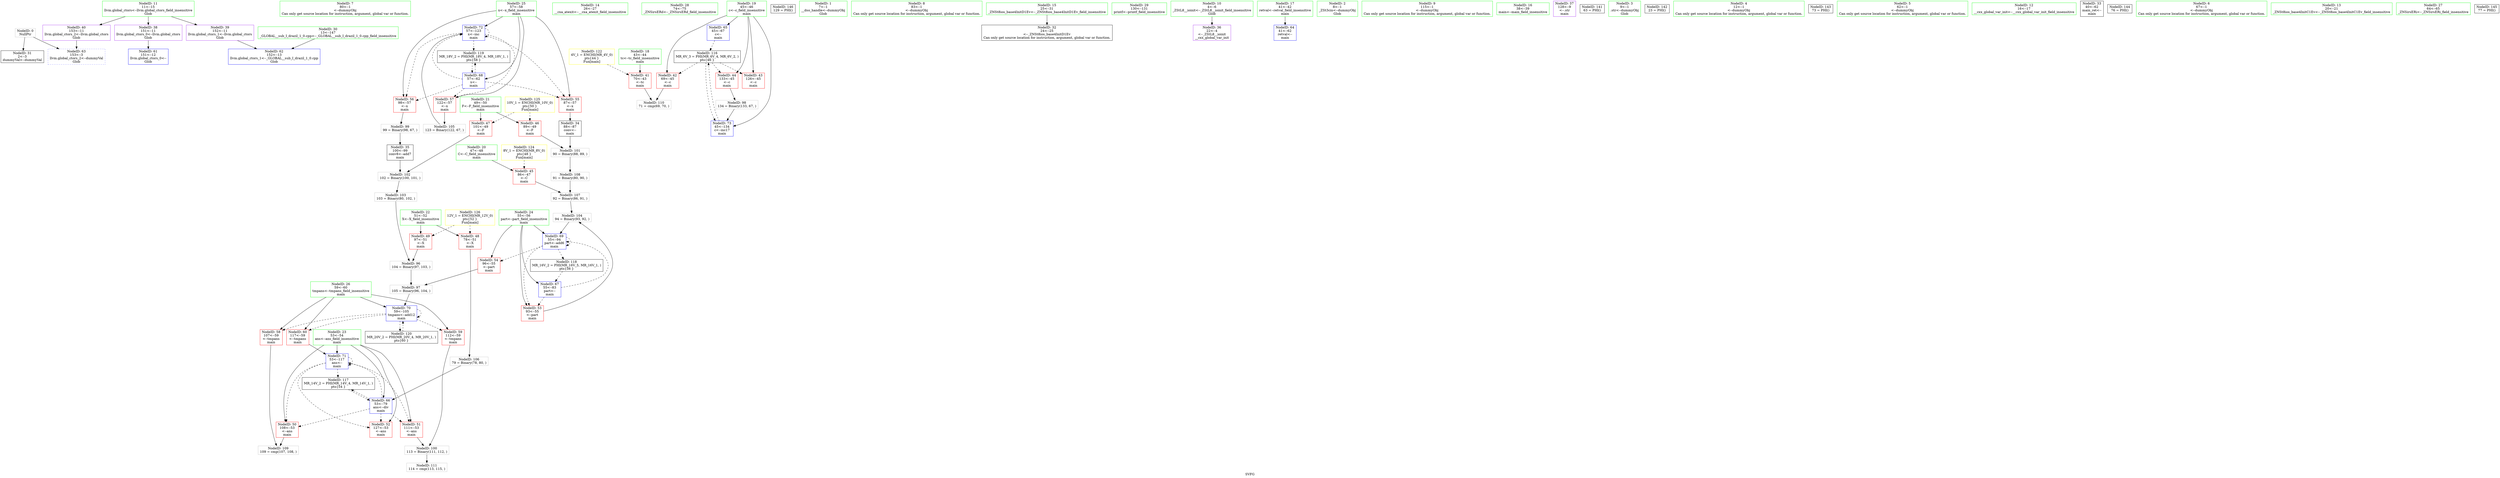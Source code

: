 digraph "SVFG" {
	label="SVFG";

	Node0x562b0a3f4960 [shape=record,color=grey,label="{NodeID: 0\nNullPtr}"];
	Node0x562b0a3f4960 -> Node0x562b0a409700[style=solid];
	Node0x562b0a3f4960 -> Node0x562b0a40c270[style=solid];
	Node0x562b0a3f50a0 [shape=record,color=green,label="{NodeID: 7\n80\<--1\n\<--dummyObj\nCan only get source location for instruction, argument, global var or function.}"];
	Node0x562b0a40a740 [shape=record,color=grey,label="{NodeID: 97\n105 = Binary(96, 104, )\n}"];
	Node0x562b0a40a740 -> Node0x562b0a40c850[style=solid];
	Node0x562b0a408970 [shape=record,color=green,label="{NodeID: 14\n26\<--27\n__cxa_atexit\<--__cxa_atexit_field_insensitive\n}"];
	Node0x562b0a40eff0 [shape=record,color=grey,label="{NodeID: 104\n94 = Binary(93, 92, )\n}"];
	Node0x562b0a40eff0 -> Node0x562b0a40c780[style=solid];
	Node0x562b0a408e20 [shape=record,color=green,label="{NodeID: 21\n49\<--50\nF\<--F_field_insensitive\nmain\n}"];
	Node0x562b0a408e20 -> Node0x562b0a40a420[style=solid];
	Node0x562b0a408e20 -> Node0x562b0a40a4f0[style=solid];
	Node0x562b0a40fa70 [shape=record,color=grey,label="{NodeID: 111\n114 = cmp(113, 115, )\n}"];
	Node0x562b0a409400 [shape=record,color=green,label="{NodeID: 28\n74\<--75\n_ZNSirsERd\<--_ZNSirsERd_field_insensitive\n}"];
	Node0x562b0a415190 [shape=record,color=black,label="{NodeID: 118\nMR_16V_2 = PHI(MR_16V_5, MR_16V_1, )\npts\{56 \}\n}"];
	Node0x562b0a415190 -> Node0x562b0a40c5e0[style=dashed];
	Node0x562b0a409aa0 [shape=record,color=black,label="{NodeID: 35\n100\<--99\nconv8\<--add7\nmain\n}"];
	Node0x562b0a409aa0 -> Node0x562b0a40ecf0[style=solid];
	Node0x562b0a416e50 [shape=record,color=yellow,style=double,label="{NodeID: 125\n10V_1 = ENCHI(MR_10V_0)\npts\{50 \}\nFun[main]}"];
	Node0x562b0a416e50 -> Node0x562b0a40a420[style=dashed];
	Node0x562b0a416e50 -> Node0x562b0a40a4f0[style=dashed];
	Node0x562b0a40a0e0 [shape=record,color=red,label="{NodeID: 42\n69\<--45\n\<--c\nmain\n}"];
	Node0x562b0a40a0e0 -> Node0x562b0a40f8f0[style=solid];
	Node0x562b0a40b6b0 [shape=record,color=red,label="{NodeID: 49\n97\<--51\n\<--X\nmain\n}"];
	Node0x562b0a40b6b0 -> Node0x562b0a40a5c0[style=solid];
	Node0x562b0a40bc60 [shape=record,color=red,label="{NodeID: 56\n98\<--57\n\<--x\nmain\n}"];
	Node0x562b0a40bc60 -> Node0x562b0a40aa40[style=solid];
	Node0x562b0a41d2e0 [shape=record,color=black,label="{NodeID: 146\n129 = PHI()\n}"];
	Node0x562b0a40c270 [shape=record,color=blue, style = dotted,label="{NodeID: 63\n153\<--3\nllvm.global_ctors_2\<--dummyVal\nGlob }"];
	Node0x562b0a40c850 [shape=record,color=blue,label="{NodeID: 70\n59\<--105\ntmpans\<--add12\nmain\n}"];
	Node0x562b0a40c850 -> Node0x562b0a40be00[style=dashed];
	Node0x562b0a40c850 -> Node0x562b0a40bed0[style=dashed];
	Node0x562b0a40c850 -> Node0x562b0a40bfa0[style=dashed];
	Node0x562b0a40c850 -> Node0x562b0a40c850[style=dashed];
	Node0x562b0a40c850 -> Node0x562b0a415b90[style=dashed];
	Node0x562b0a3f3a70 [shape=record,color=green,label="{NodeID: 1\n7\<--1\n__dso_handle\<--dummyObj\nGlob }"];
	Node0x562b0a3f5130 [shape=record,color=green,label="{NodeID: 8\n83\<--1\n\<--dummyObj\nCan only get source location for instruction, argument, global var or function.}"];
	Node0x562b0a40a8c0 [shape=record,color=grey,label="{NodeID: 98\n134 = Binary(133, 67, )\n}"];
	Node0x562b0a40a8c0 -> Node0x562b0a40cac0[style=solid];
	Node0x562b0a408a00 [shape=record,color=green,label="{NodeID: 15\n25\<--31\n_ZNSt8ios_base4InitD1Ev\<--_ZNSt8ios_base4InitD1Ev_field_insensitive\n}"];
	Node0x562b0a408a00 -> Node0x562b0a409800[style=solid];
	Node0x562b0a40f170 [shape=record,color=grey,label="{NodeID: 105\n123 = Binary(122, 67, )\n}"];
	Node0x562b0a40f170 -> Node0x562b0a40c9f0[style=solid];
	Node0x562b0a408ef0 [shape=record,color=green,label="{NodeID: 22\n51\<--52\nX\<--X_field_insensitive\nmain\n}"];
	Node0x562b0a408ef0 -> Node0x562b0a40b5e0[style=solid];
	Node0x562b0a408ef0 -> Node0x562b0a40b6b0[style=solid];
	Node0x562b0a409500 [shape=record,color=green,label="{NodeID: 29\n130\<--131\nprintf\<--printf_field_insensitive\n}"];
	Node0x562b0a415690 [shape=record,color=black,label="{NodeID: 119\nMR_18V_2 = PHI(MR_18V_4, MR_18V_1, )\npts\{58 \}\n}"];
	Node0x562b0a415690 -> Node0x562b0a40c6b0[style=dashed];
	Node0x562b0a409b70 [shape=record,color=purple,label="{NodeID: 36\n22\<--4\n\<--_ZStL8__ioinit\n__cxx_global_var_init\n}"];
	Node0x562b0a416f30 [shape=record,color=yellow,style=double,label="{NodeID: 126\n12V_1 = ENCHI(MR_12V_0)\npts\{52 \}\nFun[main]}"];
	Node0x562b0a416f30 -> Node0x562b0a40b5e0[style=dashed];
	Node0x562b0a416f30 -> Node0x562b0a40b6b0[style=dashed];
	Node0x562b0a40a1b0 [shape=record,color=red,label="{NodeID: 43\n126\<--45\n\<--c\nmain\n}"];
	Node0x562b0a40b780 [shape=record,color=red,label="{NodeID: 50\n108\<--53\n\<--ans\nmain\n}"];
	Node0x562b0a40b780 -> Node0x562b0a40f770[style=solid];
	Node0x562b0a40bd30 [shape=record,color=red,label="{NodeID: 57\n122\<--57\n\<--x\nmain\n}"];
	Node0x562b0a40bd30 -> Node0x562b0a40f170[style=solid];
	Node0x562b0a40c370 [shape=record,color=blue,label="{NodeID: 64\n41\<--62\nretval\<--\nmain\n}"];
	Node0x562b0a40c920 [shape=record,color=blue,label="{NodeID: 71\n53\<--117\nans\<--\nmain\n}"];
	Node0x562b0a40c920 -> Node0x562b0a40b780[style=dashed];
	Node0x562b0a40c920 -> Node0x562b0a40b850[style=dashed];
	Node0x562b0a40c920 -> Node0x562b0a40b920[style=dashed];
	Node0x562b0a40c920 -> Node0x562b0a40c920[style=dashed];
	Node0x562b0a40c920 -> Node0x562b0a414c90[style=dashed];
	Node0x562b0a3f4db0 [shape=record,color=green,label="{NodeID: 2\n8\<--1\n_ZSt3cin\<--dummyObj\nGlob }"];
	Node0x562b0a407e60 [shape=record,color=green,label="{NodeID: 9\n115\<--1\n\<--dummyObj\nCan only get source location for instruction, argument, global var or function.}"];
	Node0x562b0a40aa40 [shape=record,color=grey,label="{NodeID: 99\n99 = Binary(98, 67, )\n}"];
	Node0x562b0a40aa40 -> Node0x562b0a409aa0[style=solid];
	Node0x562b0a408a90 [shape=record,color=green,label="{NodeID: 16\n38\<--39\nmain\<--main_field_insensitive\n}"];
	Node0x562b0a40f2f0 [shape=record,color=grey,label="{NodeID: 106\n79 = Binary(78, 80, )\n}"];
	Node0x562b0a40f2f0 -> Node0x562b0a40c510[style=solid];
	Node0x562b0a408fc0 [shape=record,color=green,label="{NodeID: 23\n53\<--54\nans\<--ans_field_insensitive\nmain\n}"];
	Node0x562b0a408fc0 -> Node0x562b0a40b780[style=solid];
	Node0x562b0a408fc0 -> Node0x562b0a40b850[style=solid];
	Node0x562b0a408fc0 -> Node0x562b0a40b920[style=solid];
	Node0x562b0a408fc0 -> Node0x562b0a40c510[style=solid];
	Node0x562b0a408fc0 -> Node0x562b0a40c920[style=solid];
	Node0x562b0a409600 [shape=record,color=green,label="{NodeID: 30\n13\<--147\n_GLOBAL__sub_I_drazil_1_0.cpp\<--_GLOBAL__sub_I_drazil_1_0.cpp_field_insensitive\n}"];
	Node0x562b0a409600 -> Node0x562b0a40c170[style=solid];
	Node0x562b0a415b90 [shape=record,color=black,label="{NodeID: 120\nMR_20V_2 = PHI(MR_20V_4, MR_20V_1, )\npts\{60 \}\n}"];
	Node0x562b0a415b90 -> Node0x562b0a40c850[style=dashed];
	Node0x562b0a409c40 [shape=record,color=purple,label="{NodeID: 37\n128\<--9\n\<--.str\nmain\n}"];
	Node0x562b0a40a280 [shape=record,color=red,label="{NodeID: 44\n133\<--45\n\<--c\nmain\n}"];
	Node0x562b0a40a280 -> Node0x562b0a40a8c0[style=solid];
	Node0x562b0a40b850 [shape=record,color=red,label="{NodeID: 51\n111\<--53\n\<--ans\nmain\n}"];
	Node0x562b0a40b850 -> Node0x562b0a40abc0[style=solid];
	Node0x562b0a294460 [shape=record,color=black,label="{NodeID: 141\n63 = PHI()\n}"];
	Node0x562b0a40be00 [shape=record,color=red,label="{NodeID: 58\n107\<--59\n\<--tmpans\nmain\n}"];
	Node0x562b0a40be00 -> Node0x562b0a40f770[style=solid];
	Node0x562b0a40c440 [shape=record,color=blue,label="{NodeID: 65\n45\<--67\nc\<--\nmain\n}"];
	Node0x562b0a40c440 -> Node0x562b0a414790[style=dashed];
	Node0x562b0a40c9f0 [shape=record,color=blue,label="{NodeID: 72\n57\<--123\nx\<--inc\nmain\n}"];
	Node0x562b0a40c9f0 -> Node0x562b0a40bb90[style=dashed];
	Node0x562b0a40c9f0 -> Node0x562b0a40bc60[style=dashed];
	Node0x562b0a40c9f0 -> Node0x562b0a40bd30[style=dashed];
	Node0x562b0a40c9f0 -> Node0x562b0a40c9f0[style=dashed];
	Node0x562b0a40c9f0 -> Node0x562b0a415690[style=dashed];
	Node0x562b0a3f49f0 [shape=record,color=green,label="{NodeID: 3\n9\<--1\n.str\<--dummyObj\nGlob }"];
	Node0x562b0a407ef0 [shape=record,color=green,label="{NodeID: 10\n4\<--6\n_ZStL8__ioinit\<--_ZStL8__ioinit_field_insensitive\nGlob }"];
	Node0x562b0a407ef0 -> Node0x562b0a409b70[style=solid];
	Node0x562b0a40abc0 [shape=record,color=grey,label="{NodeID: 100\n113 = Binary(111, 112, )\n}"];
	Node0x562b0a40abc0 -> Node0x562b0a40fa70[style=solid];
	Node0x562b0a408b20 [shape=record,color=green,label="{NodeID: 17\n41\<--42\nretval\<--retval_field_insensitive\nmain\n}"];
	Node0x562b0a408b20 -> Node0x562b0a40c370[style=solid];
	Node0x562b0a40f470 [shape=record,color=grey,label="{NodeID: 107\n92 = Binary(86, 91, )\n}"];
	Node0x562b0a40f470 -> Node0x562b0a40eff0[style=solid];
	Node0x562b0a409090 [shape=record,color=green,label="{NodeID: 24\n55\<--56\npart\<--part_field_insensitive\nmain\n}"];
	Node0x562b0a409090 -> Node0x562b0a40b9f0[style=solid];
	Node0x562b0a409090 -> Node0x562b0a40bac0[style=solid];
	Node0x562b0a409090 -> Node0x562b0a40c5e0[style=solid];
	Node0x562b0a409090 -> Node0x562b0a40c780[style=solid];
	Node0x562b0a409700 [shape=record,color=black,label="{NodeID: 31\n2\<--3\ndummyVal\<--dummyVal\n}"];
	Node0x562b0a409d10 [shape=record,color=purple,label="{NodeID: 38\n151\<--11\nllvm.global_ctors_0\<--llvm.global_ctors\nGlob }"];
	Node0x562b0a409d10 -> Node0x562b0a40c070[style=solid];
	Node0x562b0a40a350 [shape=record,color=red,label="{NodeID: 45\n86\<--47\n\<--C\nmain\n}"];
	Node0x562b0a40a350 -> Node0x562b0a40f470[style=solid];
	Node0x562b0a40b920 [shape=record,color=red,label="{NodeID: 52\n127\<--53\n\<--ans\nmain\n}"];
	Node0x562b0a41ceb0 [shape=record,color=black,label="{NodeID: 142\n23 = PHI()\n}"];
	Node0x562b0a40bed0 [shape=record,color=red,label="{NodeID: 59\n112\<--59\n\<--tmpans\nmain\n}"];
	Node0x562b0a40bed0 -> Node0x562b0a40abc0[style=solid];
	Node0x562b0a40c510 [shape=record,color=blue,label="{NodeID: 66\n53\<--79\nans\<--div\nmain\n}"];
	Node0x562b0a40c510 -> Node0x562b0a40b780[style=dashed];
	Node0x562b0a40c510 -> Node0x562b0a40b850[style=dashed];
	Node0x562b0a40c510 -> Node0x562b0a40b920[style=dashed];
	Node0x562b0a40c510 -> Node0x562b0a40c920[style=dashed];
	Node0x562b0a40c510 -> Node0x562b0a414c90[style=dashed];
	Node0x562b0a40cac0 [shape=record,color=blue,label="{NodeID: 73\n45\<--134\nc\<--inc17\nmain\n}"];
	Node0x562b0a40cac0 -> Node0x562b0a414790[style=dashed];
	Node0x562b0a3f4a80 [shape=record,color=green,label="{NodeID: 4\n12\<--1\n\<--dummyObj\nCan only get source location for instruction, argument, global var or function.}"];
	Node0x562b0a407fc0 [shape=record,color=green,label="{NodeID: 11\n11\<--15\nllvm.global_ctors\<--llvm.global_ctors_field_insensitive\nGlob }"];
	Node0x562b0a407fc0 -> Node0x562b0a409d10[style=solid];
	Node0x562b0a407fc0 -> Node0x562b0a409e10[style=solid];
	Node0x562b0a407fc0 -> Node0x562b0a409f10[style=solid];
	Node0x562b0a40ebf0 [shape=record,color=grey,label="{NodeID: 101\n90 = Binary(88, 89, )\n}"];
	Node0x562b0a40ebf0 -> Node0x562b0a40f5f0[style=solid];
	Node0x562b0a408bb0 [shape=record,color=green,label="{NodeID: 18\n43\<--44\ntc\<--tc_field_insensitive\nmain\n}"];
	Node0x562b0a408bb0 -> Node0x562b0a40a010[style=solid];
	Node0x562b0a40f5f0 [shape=record,color=grey,label="{NodeID: 108\n91 = Binary(80, 90, )\n}"];
	Node0x562b0a40f5f0 -> Node0x562b0a40f470[style=solid];
	Node0x562b0a409160 [shape=record,color=green,label="{NodeID: 25\n57\<--58\nx\<--x_field_insensitive\nmain\n}"];
	Node0x562b0a409160 -> Node0x562b0a40bb90[style=solid];
	Node0x562b0a409160 -> Node0x562b0a40bc60[style=solid];
	Node0x562b0a409160 -> Node0x562b0a40bd30[style=solid];
	Node0x562b0a409160 -> Node0x562b0a40c6b0[style=solid];
	Node0x562b0a409160 -> Node0x562b0a40c9f0[style=solid];
	Node0x562b0a409800 [shape=record,color=black,label="{NodeID: 32\n24\<--25\n\<--_ZNSt8ios_base4InitD1Ev\nCan only get source location for instruction, argument, global var or function.}"];
	Node0x562b0a416bb0 [shape=record,color=yellow,style=double,label="{NodeID: 122\n4V_1 = ENCHI(MR_4V_0)\npts\{44 \}\nFun[main]}"];
	Node0x562b0a416bb0 -> Node0x562b0a40a010[style=dashed];
	Node0x562b0a409e10 [shape=record,color=purple,label="{NodeID: 39\n152\<--11\nllvm.global_ctors_1\<--llvm.global_ctors\nGlob }"];
	Node0x562b0a409e10 -> Node0x562b0a40c170[style=solid];
	Node0x562b0a40a420 [shape=record,color=red,label="{NodeID: 46\n89\<--49\n\<--F\nmain\n}"];
	Node0x562b0a40a420 -> Node0x562b0a40ebf0[style=solid];
	Node0x562b0a40b9f0 [shape=record,color=red,label="{NodeID: 53\n93\<--55\n\<--part\nmain\n}"];
	Node0x562b0a40b9f0 -> Node0x562b0a40eff0[style=solid];
	Node0x562b0a41cfb0 [shape=record,color=black,label="{NodeID: 143\n73 = PHI()\n}"];
	Node0x562b0a40bfa0 [shape=record,color=red,label="{NodeID: 60\n117\<--59\n\<--tmpans\nmain\n}"];
	Node0x562b0a40bfa0 -> Node0x562b0a40c920[style=solid];
	Node0x562b0a40c5e0 [shape=record,color=blue,label="{NodeID: 67\n55\<--83\npart\<--\nmain\n}"];
	Node0x562b0a40c5e0 -> Node0x562b0a40b9f0[style=dashed];
	Node0x562b0a40c5e0 -> Node0x562b0a40c780[style=dashed];
	Node0x562b0a3f52e0 [shape=record,color=green,label="{NodeID: 5\n62\<--1\n\<--dummyObj\nCan only get source location for instruction, argument, global var or function.}"];
	Node0x562b0a408850 [shape=record,color=green,label="{NodeID: 12\n16\<--17\n__cxx_global_var_init\<--__cxx_global_var_init_field_insensitive\n}"];
	Node0x562b0a40ecf0 [shape=record,color=grey,label="{NodeID: 102\n102 = Binary(100, 101, )\n}"];
	Node0x562b0a40ecf0 -> Node0x562b0a40ee70[style=solid];
	Node0x562b0a408c80 [shape=record,color=green,label="{NodeID: 19\n45\<--46\nc\<--c_field_insensitive\nmain\n}"];
	Node0x562b0a408c80 -> Node0x562b0a40a0e0[style=solid];
	Node0x562b0a408c80 -> Node0x562b0a40a1b0[style=solid];
	Node0x562b0a408c80 -> Node0x562b0a40a280[style=solid];
	Node0x562b0a408c80 -> Node0x562b0a40c440[style=solid];
	Node0x562b0a408c80 -> Node0x562b0a40cac0[style=solid];
	Node0x562b0a40f770 [shape=record,color=grey,label="{NodeID: 109\n109 = cmp(107, 108, )\n}"];
	Node0x562b0a409230 [shape=record,color=green,label="{NodeID: 26\n59\<--60\ntmpans\<--tmpans_field_insensitive\nmain\n}"];
	Node0x562b0a409230 -> Node0x562b0a40be00[style=solid];
	Node0x562b0a409230 -> Node0x562b0a40bed0[style=solid];
	Node0x562b0a409230 -> Node0x562b0a40bfa0[style=solid];
	Node0x562b0a409230 -> Node0x562b0a40c850[style=solid];
	Node0x562b0a414790 [shape=record,color=black,label="{NodeID: 116\nMR_6V_3 = PHI(MR_6V_4, MR_6V_2, )\npts\{46 \}\n}"];
	Node0x562b0a414790 -> Node0x562b0a40a0e0[style=dashed];
	Node0x562b0a414790 -> Node0x562b0a40a1b0[style=dashed];
	Node0x562b0a414790 -> Node0x562b0a40a280[style=dashed];
	Node0x562b0a414790 -> Node0x562b0a40cac0[style=dashed];
	Node0x562b0a409900 [shape=record,color=black,label="{NodeID: 33\n40\<--62\nmain_ret\<--\nmain\n}"];
	Node0x562b0a409f10 [shape=record,color=purple,label="{NodeID: 40\n153\<--11\nllvm.global_ctors_2\<--llvm.global_ctors\nGlob }"];
	Node0x562b0a409f10 -> Node0x562b0a40c270[style=solid];
	Node0x562b0a40a4f0 [shape=record,color=red,label="{NodeID: 47\n101\<--49\n\<--F\nmain\n}"];
	Node0x562b0a40a4f0 -> Node0x562b0a40ecf0[style=solid];
	Node0x562b0a40bac0 [shape=record,color=red,label="{NodeID: 54\n96\<--55\n\<--part\nmain\n}"];
	Node0x562b0a40bac0 -> Node0x562b0a40a740[style=solid];
	Node0x562b0a41d110 [shape=record,color=black,label="{NodeID: 144\n76 = PHI()\n}"];
	Node0x562b0a40c070 [shape=record,color=blue,label="{NodeID: 61\n151\<--12\nllvm.global_ctors_0\<--\nGlob }"];
	Node0x562b0a40c6b0 [shape=record,color=blue,label="{NodeID: 68\n57\<--62\nx\<--\nmain\n}"];
	Node0x562b0a40c6b0 -> Node0x562b0a40bb90[style=dashed];
	Node0x562b0a40c6b0 -> Node0x562b0a40bc60[style=dashed];
	Node0x562b0a40c6b0 -> Node0x562b0a40bd30[style=dashed];
	Node0x562b0a40c6b0 -> Node0x562b0a40c9f0[style=dashed];
	Node0x562b0a40c6b0 -> Node0x562b0a415690[style=dashed];
	Node0x562b0a3f5370 [shape=record,color=green,label="{NodeID: 6\n67\<--1\n\<--dummyObj\nCan only get source location for instruction, argument, global var or function.}"];
	Node0x562b0a40a5c0 [shape=record,color=grey,label="{NodeID: 96\n104 = Binary(97, 103, )\n}"];
	Node0x562b0a40a5c0 -> Node0x562b0a40a740[style=solid];
	Node0x562b0a4088e0 [shape=record,color=green,label="{NodeID: 13\n20\<--21\n_ZNSt8ios_base4InitC1Ev\<--_ZNSt8ios_base4InitC1Ev_field_insensitive\n}"];
	Node0x562b0a40ee70 [shape=record,color=grey,label="{NodeID: 103\n103 = Binary(80, 102, )\n}"];
	Node0x562b0a40ee70 -> Node0x562b0a40a5c0[style=solid];
	Node0x562b0a408d50 [shape=record,color=green,label="{NodeID: 20\n47\<--48\nC\<--C_field_insensitive\nmain\n}"];
	Node0x562b0a408d50 -> Node0x562b0a40a350[style=solid];
	Node0x562b0a40f8f0 [shape=record,color=grey,label="{NodeID: 110\n71 = cmp(69, 70, )\n}"];
	Node0x562b0a409300 [shape=record,color=green,label="{NodeID: 27\n64\<--65\n_ZNSirsERi\<--_ZNSirsERi_field_insensitive\n}"];
	Node0x562b0a414c90 [shape=record,color=black,label="{NodeID: 117\nMR_14V_2 = PHI(MR_14V_4, MR_14V_1, )\npts\{54 \}\n}"];
	Node0x562b0a414c90 -> Node0x562b0a40c510[style=dashed];
	Node0x562b0a4099d0 [shape=record,color=black,label="{NodeID: 34\n88\<--87\nconv\<--\nmain\n}"];
	Node0x562b0a4099d0 -> Node0x562b0a40ebf0[style=solid];
	Node0x562b0a416d70 [shape=record,color=yellow,style=double,label="{NodeID: 124\n8V_1 = ENCHI(MR_8V_0)\npts\{48 \}\nFun[main]}"];
	Node0x562b0a416d70 -> Node0x562b0a40a350[style=dashed];
	Node0x562b0a40a010 [shape=record,color=red,label="{NodeID: 41\n70\<--43\n\<--tc\nmain\n}"];
	Node0x562b0a40a010 -> Node0x562b0a40f8f0[style=solid];
	Node0x562b0a40b5e0 [shape=record,color=red,label="{NodeID: 48\n78\<--51\n\<--X\nmain\n}"];
	Node0x562b0a40b5e0 -> Node0x562b0a40f2f0[style=solid];
	Node0x562b0a40bb90 [shape=record,color=red,label="{NodeID: 55\n87\<--57\n\<--x\nmain\n}"];
	Node0x562b0a40bb90 -> Node0x562b0a4099d0[style=solid];
	Node0x562b0a41d210 [shape=record,color=black,label="{NodeID: 145\n77 = PHI()\n}"];
	Node0x562b0a40c170 [shape=record,color=blue,label="{NodeID: 62\n152\<--13\nllvm.global_ctors_1\<--_GLOBAL__sub_I_drazil_1_0.cpp\nGlob }"];
	Node0x562b0a40c780 [shape=record,color=blue,label="{NodeID: 69\n55\<--94\npart\<--add6\nmain\n}"];
	Node0x562b0a40c780 -> Node0x562b0a40b9f0[style=dashed];
	Node0x562b0a40c780 -> Node0x562b0a40bac0[style=dashed];
	Node0x562b0a40c780 -> Node0x562b0a40c780[style=dashed];
	Node0x562b0a40c780 -> Node0x562b0a415190[style=dashed];
}
